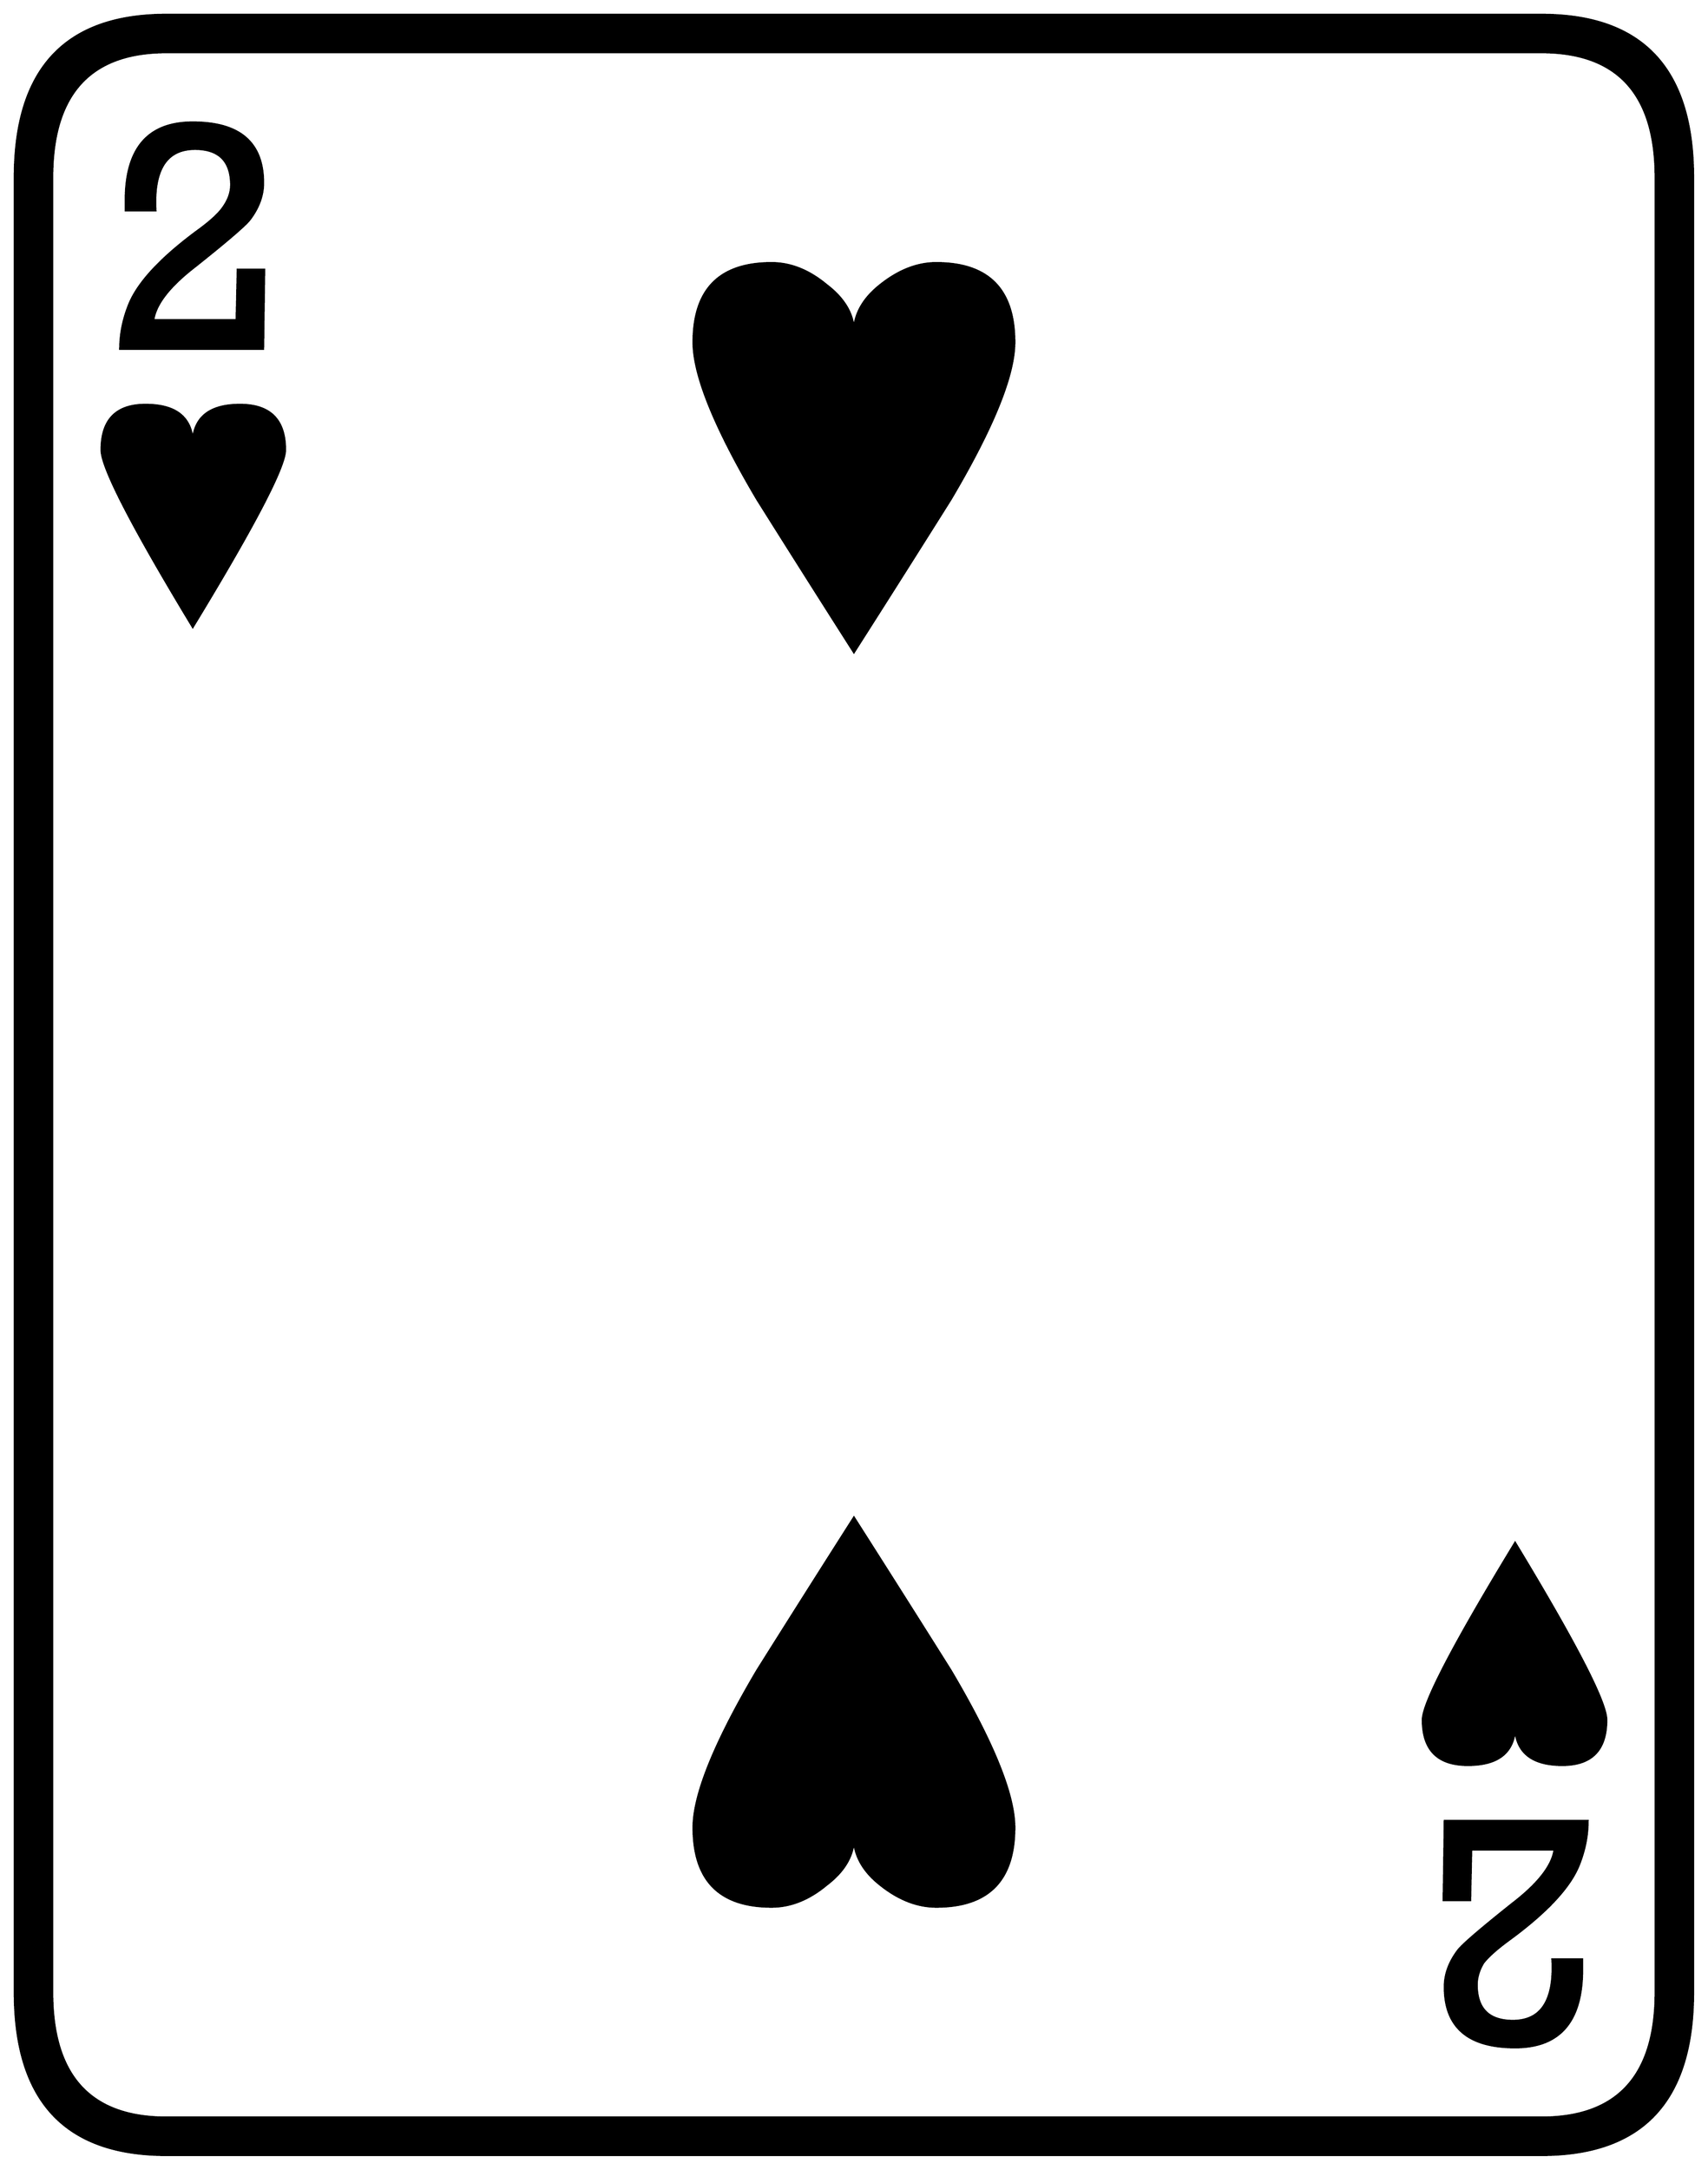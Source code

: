 


\begin{tikzpicture}[y=0.80pt, x=0.80pt, yscale=-1.0, xscale=1.0, inner sep=0pt, outer sep=0pt]
\begin{scope}[shift={(100.0,1706.0)},nonzero rule]
  \path[draw=.,fill=.,line width=1.600pt] (1578.0,244.0) .. controls
    (1578.0,342.667) and (1532.0,392.0) .. (1440.0,392.0) --
    (188.0,392.0) .. controls (96.0,392.0) and (50.0,342.667) ..
    (50.0,244.0) -- (50.0,-1408.0) .. controls (50.0,-1506.667)
    and (96.0,-1556.0) .. (188.0,-1556.0) -- (1440.0,-1556.0) ..
    controls (1532.0,-1556.0) and (1578.0,-1506.667) ..
    (1578.0,-1408.0) -- (1578.0,244.0) -- cycle(1544.0,244.0) --
    (1544.0,-1408.0) .. controls (1544.0,-1484.0) and
    (1509.333,-1522.0) .. (1440.0,-1522.0) -- (188.0,-1522.0) ..
    controls (118.667,-1522.0) and (84.0,-1484.0) ..
    (84.0,-1408.0) -- (84.0,244.0) .. controls (84.0,320.0) and
    (118.667,358.0) .. (188.0,358.0) -- (1440.0,358.0) .. controls
    (1509.333,358.0) and (1544.0,320.0) .. (1544.0,244.0) --
    cycle(960.0,-1258.0) .. controls (960.0,-1228.0) and
    (940.667,-1180.333) .. (902.0,-1115.0) .. controls
    (872.667,-1068.333) and (843.333,-1022.0) .. (814.0,-976.0) ..
    controls (784.667,-1022.0) and (755.333,-1068.333) ..
    (726.0,-1115.0) .. controls (687.333,-1180.333) and
    (668.0,-1228.0) .. (668.0,-1258.0) .. controls
    (668.0,-1306.0) and (691.667,-1330.0) .. (739.0,-1330.0) ..
    controls (756.333,-1330.0) and (773.0,-1323.333) ..
    (789.0,-1310.0) .. controls (805.667,-1297.333) and
    (814.0,-1282.667) .. (814.0,-1266.0) .. controls
    (814.0,-1282.667) and (822.0,-1297.333) .. (838.0,-1310.0) ..
    controls (854.667,-1323.333) and (871.667,-1330.0) ..
    (889.0,-1330.0) .. controls (936.333,-1330.0) and
    (960.0,-1306.0) .. (960.0,-1258.0) -- cycle(277.0,-1324.0)
    -- (276.0,-1252.0) -- (146.0,-1252.0) .. controls
    (146.0,-1265.333) and (148.667,-1278.667) .. (154.0,-1292.0) ..
    controls (162.0,-1312.0) and (182.667,-1334.333) ..
    (216.0,-1359.0) .. controls (228.0,-1367.667) and
    (236.0,-1375.0) .. (240.0,-1381.0) .. controls
    (244.667,-1387.667) and (247.0,-1394.333) .. (247.0,-1401.0) ..
    controls (247.0,-1423.0) and (236.0,-1434.0) ..
    (214.0,-1434.0) .. controls (188.0,-1434.0) and
    (176.0,-1415.333) .. (178.0,-1378.0) -- (151.0,-1378.0) --
    (151.0,-1387.0) .. controls (151.0,-1434.333) and
    (171.333,-1458.0) .. (212.0,-1458.0) .. controls
    (254.667,-1458.0) and (276.0,-1439.667) .. (276.0,-1403.0) ..
    controls (276.0,-1391.667) and (272.0,-1380.667) ..
    (264.0,-1370.0) .. controls (260.0,-1364.667) and
    (243.333,-1350.333) .. (214.0,-1327.0) .. controls
    (190.667,-1309.0) and (178.0,-1292.667) .. (176.0,-1278.0) --
    (252.0,-1278.0) -- (253.0,-1324.0) -- (277.0,-1324.0) --
    cycle(1499.0,-4.0) .. controls (1499.0,23.333) and
    (1485.667,37.0) .. (1459.0,37.0) .. controls (1430.333,37.0) and
    (1416.0,24.667) .. (1416.0,0.0) .. controls (1416.0,24.667) and
    (1401.667,37.0) .. (1373.0,37.0) .. controls (1345.667,37.0) and
    (1332.0,23.333) .. (1332.0,-4.0) .. controls (1332.0,-19.333)
    and (1360.0,-73.0) .. (1416.0,-165.0) .. controls
    (1471.333,-73.667) and (1499.0,-20.0) .. (1499.0,-4.0) --
    cycle(296.0,-1160.0) .. controls (296.0,-1144.667) and
    (268.0,-1091.0) .. (212.0,-999.0) .. controls
    (156.667,-1090.333) and (129.0,-1144.0) .. (129.0,-1160.0) ..
    controls (129.0,-1187.333) and (142.333,-1201.0) ..
    (169.0,-1201.0) .. controls (197.667,-1201.0) and
    (212.0,-1188.667) .. (212.0,-1164.0) .. controls
    (212.0,-1188.667) and (226.333,-1201.0) .. (255.0,-1201.0) ..
    controls (282.333,-1201.0) and (296.0,-1187.333) ..
    (296.0,-1160.0) -- cycle(1482.0,88.0) .. controls
    (1482.0,101.333) and (1479.333,114.667) .. (1474.0,128.0) ..
    controls (1466.0,148.0) and (1445.333,170.333) .. (1412.0,195.0)
    .. controls (1400.0,203.667) and (1391.667,211.0) ..
    (1387.0,217.0) .. controls (1383.0,223.667) and (1381.0,230.333)
    .. (1381.0,237.0) .. controls (1381.0,259.0) and
    (1392.0,270.0) .. (1414.0,270.0) .. controls (1440.0,270.0)
    and (1452.0,251.333) .. (1450.0,214.0) -- (1477.0,214.0) --
    (1477.0,223.0) .. controls (1477.0,270.333) and (1456.667,294.0)
    .. (1416.0,294.0) .. controls (1373.333,294.0) and
    (1352.0,275.667) .. (1352.0,239.0) .. controls (1352.0,227.667)
    and (1356.0,216.667) .. (1364.0,206.0) .. controls
    (1368.0,200.667) and (1384.667,186.333) .. (1414.0,163.0) ..
    controls (1437.333,145.0) and (1450.0,128.667) .. (1452.0,114.0)
    -- (1376.0,114.0) -- (1375.0,160.0) -- (1351.0,160.0) --
    (1352.0,88.0) -- (1482.0,88.0) -- cycle(960.0,94.0) ..
    controls (960.0,142.0) and (936.333,166.0) .. (889.0,166.0) ..
    controls (871.667,166.0) and (854.667,159.333) .. (838.0,146.0) ..
    controls (822.0,133.333) and (814.0,118.667) .. (814.0,102.0) ..
    controls (814.0,118.667) and (805.667,133.333) .. (789.0,146.0) ..
    controls (773.0,159.333) and (756.333,166.0) .. (739.0,166.0) ..
    controls (691.667,166.0) and (668.0,142.0) .. (668.0,94.0) ..
    controls (668.0,64.0) and (687.333,16.333) .. (726.0,-49.0) ..
    controls (755.333,-95.667) and (784.667,-142.0) .. (814.0,-188.0)
    .. controls (843.333,-142.0) and (872.667,-95.667) ..
    (902.0,-49.0) .. controls (940.667,16.333) and (960.0,64.0) ..
    (960.0,94.0) -- cycle;
\end{scope}

\end{tikzpicture}


